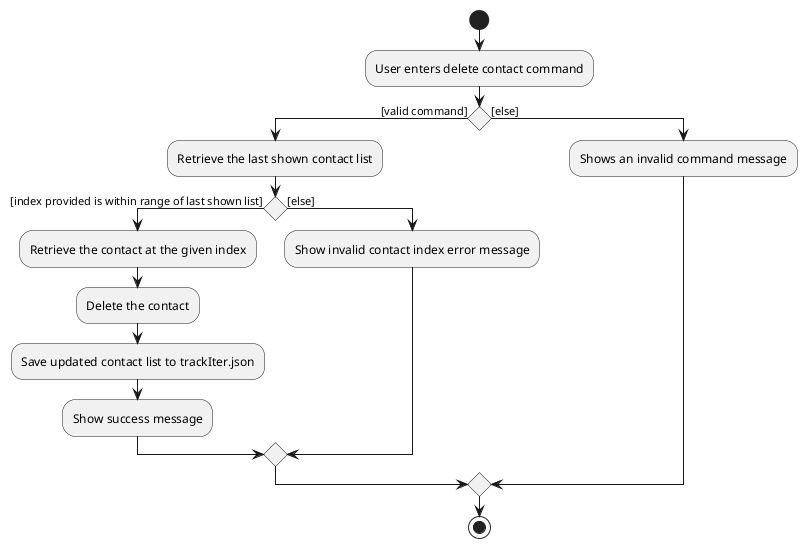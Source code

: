 @startuml
start
:User enters delete contact command;

'Since the beta syntax does not support placing the condition outside the
'diamond we place it as the true branch instead.

if () then ([valid command])
    :Retrieve the last shown contact list;
    if () then ([index provided is within range of last shown list])
        :Retrieve the contact at the given index;
        :Delete the contact;
        :Save updated contact list to trackIter.json;
        :Show success message;
    else ([else])
        :Show invalid contact index error message;
    endif
else ([else])
    :Shows an invalid command message;
endif
stop
@enduml
